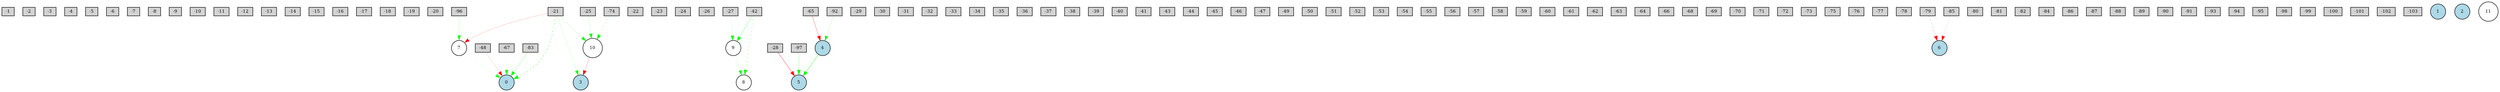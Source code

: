 digraph {
	node [fontsize=9 height=0.2 shape=circle width=0.2]
		-1 [fillcolor=lightgray shape=box style=filled]
		-2 [fillcolor=lightgray shape=box style=filled]
		-3 [fillcolor=lightgray shape=box style=filled]
		-4 [fillcolor=lightgray shape=box style=filled]
		-5 [fillcolor=lightgray shape=box style=filled]
		-6 [fillcolor=lightgray shape=box style=filled]
		-7 [fillcolor=lightgray shape=box style=filled]
		-8 [fillcolor=lightgray shape=box style=filled]
		-9 [fillcolor=lightgray shape=box style=filled]
		-10 [fillcolor=lightgray shape=box style=filled]
		-11 [fillcolor=lightgray shape=box style=filled]
		-12 [fillcolor=lightgray shape=box style=filled]
		-13 [fillcolor=lightgray shape=box style=filled]
		-14 [fillcolor=lightgray shape=box style=filled]
		-15 [fillcolor=lightgray shape=box style=filled]
		-16 [fillcolor=lightgray shape=box style=filled]
		-17 [fillcolor=lightgray shape=box style=filled]
		-18 [fillcolor=lightgray shape=box style=filled]
		-19 [fillcolor=lightgray shape=box style=filled]
		-20 [fillcolor=lightgray shape=box style=filled]
		-21 [fillcolor=lightgray shape=box style=filled]
		-22 [fillcolor=lightgray shape=box style=filled]
		-23 [fillcolor=lightgray shape=box style=filled]
		-24 [fillcolor=lightgray shape=box style=filled]
		-25 [fillcolor=lightgray shape=box style=filled]
		-26 [fillcolor=lightgray shape=box style=filled]
		-27 [fillcolor=lightgray shape=box style=filled]
		-28 [fillcolor=lightgray shape=box style=filled]
		-29 [fillcolor=lightgray shape=box style=filled]
		-30 [fillcolor=lightgray shape=box style=filled]
		-31 [fillcolor=lightgray shape=box style=filled]
		-32 [fillcolor=lightgray shape=box style=filled]
		-33 [fillcolor=lightgray shape=box style=filled]
		-34 [fillcolor=lightgray shape=box style=filled]
		-35 [fillcolor=lightgray shape=box style=filled]
		-36 [fillcolor=lightgray shape=box style=filled]
		-37 [fillcolor=lightgray shape=box style=filled]
		-38 [fillcolor=lightgray shape=box style=filled]
		-39 [fillcolor=lightgray shape=box style=filled]
		-40 [fillcolor=lightgray shape=box style=filled]
		-41 [fillcolor=lightgray shape=box style=filled]
		-42 [fillcolor=lightgray shape=box style=filled]
		-43 [fillcolor=lightgray shape=box style=filled]
		-44 [fillcolor=lightgray shape=box style=filled]
		-45 [fillcolor=lightgray shape=box style=filled]
		-46 [fillcolor=lightgray shape=box style=filled]
		-47 [fillcolor=lightgray shape=box style=filled]
		-48 [fillcolor=lightgray shape=box style=filled]
		-49 [fillcolor=lightgray shape=box style=filled]
		-50 [fillcolor=lightgray shape=box style=filled]
		-51 [fillcolor=lightgray shape=box style=filled]
		-52 [fillcolor=lightgray shape=box style=filled]
		-53 [fillcolor=lightgray shape=box style=filled]
		-54 [fillcolor=lightgray shape=box style=filled]
		-55 [fillcolor=lightgray shape=box style=filled]
		-56 [fillcolor=lightgray shape=box style=filled]
		-57 [fillcolor=lightgray shape=box style=filled]
		-58 [fillcolor=lightgray shape=box style=filled]
		-59 [fillcolor=lightgray shape=box style=filled]
		-60 [fillcolor=lightgray shape=box style=filled]
		-61 [fillcolor=lightgray shape=box style=filled]
		-62 [fillcolor=lightgray shape=box style=filled]
		-63 [fillcolor=lightgray shape=box style=filled]
		-64 [fillcolor=lightgray shape=box style=filled]
		-65 [fillcolor=lightgray shape=box style=filled]
		-66 [fillcolor=lightgray shape=box style=filled]
		-67 [fillcolor=lightgray shape=box style=filled]
		-68 [fillcolor=lightgray shape=box style=filled]
		-69 [fillcolor=lightgray shape=box style=filled]
		-70 [fillcolor=lightgray shape=box style=filled]
		-71 [fillcolor=lightgray shape=box style=filled]
		-72 [fillcolor=lightgray shape=box style=filled]
		-73 [fillcolor=lightgray shape=box style=filled]
		-74 [fillcolor=lightgray shape=box style=filled]
		-75 [fillcolor=lightgray shape=box style=filled]
		-76 [fillcolor=lightgray shape=box style=filled]
		-77 [fillcolor=lightgray shape=box style=filled]
		-78 [fillcolor=lightgray shape=box style=filled]
		-79 [fillcolor=lightgray shape=box style=filled]
		-80 [fillcolor=lightgray shape=box style=filled]
		-81 [fillcolor=lightgray shape=box style=filled]
		-82 [fillcolor=lightgray shape=box style=filled]
		-83 [fillcolor=lightgray shape=box style=filled]
		-84 [fillcolor=lightgray shape=box style=filled]
		-85 [fillcolor=lightgray shape=box style=filled]
		-86 [fillcolor=lightgray shape=box style=filled]
		-87 [fillcolor=lightgray shape=box style=filled]
		-88 [fillcolor=lightgray shape=box style=filled]
		-89 [fillcolor=lightgray shape=box style=filled]
		-90 [fillcolor=lightgray shape=box style=filled]
		-91 [fillcolor=lightgray shape=box style=filled]
		-92 [fillcolor=lightgray shape=box style=filled]
		-93 [fillcolor=lightgray shape=box style=filled]
		-94 [fillcolor=lightgray shape=box style=filled]
		-95 [fillcolor=lightgray shape=box style=filled]
		-96 [fillcolor=lightgray shape=box style=filled]
		-97 [fillcolor=lightgray shape=box style=filled]
		-98 [fillcolor=lightgray shape=box style=filled]
		-99 [fillcolor=lightgray shape=box style=filled]
		-100 [fillcolor=lightgray shape=box style=filled]
		-101 [fillcolor=lightgray shape=box style=filled]
		-102 [fillcolor=lightgray shape=box style=filled]
		-103 [fillcolor=lightgray shape=box style=filled]
		0 [fillcolor=lightblue style=filled]
		1 [fillcolor=lightblue style=filled]
		2 [fillcolor=lightblue style=filled]
		3 [fillcolor=lightblue style=filled]
		4 [fillcolor=lightblue style=filled]
		5 [fillcolor=lightblue style=filled]
		6 [fillcolor=lightblue style=filled]
		7 [fillcolor=white style=filled]
		8 [fillcolor=white style=filled]
		9 [fillcolor=white style=filled]
		10 [fillcolor=white style=filled]
		11 [fillcolor=white style=filled]
			-28 -> 5 [color=red penwidth=0.5197985319163443 style=solid]
			-85 -> 6 [color=red penwidth=0.10290487408056757 style=solid]
			-21 -> 0 [color=green penwidth=0.7452516637314305 style=dotted]
			-83 -> 0 [color=green penwidth=0.2852672155233399 style=solid]
			-79 -> 6 [color=red penwidth=0.3852826564776577 style=dotted]
			-21 -> 3 [color=green penwidth=0.16371589951267107 style=solid]
			-67 -> 0 [color=green penwidth=0.16016041153852056 style=dotted]
			-21 -> 7 [color=red penwidth=0.1839362634477908 style=solid]
			7 -> 0 [color=green penwidth=0.18276594549065994 style=dotted]
			-92 -> 4 [color=green penwidth=0.20476311650237933 style=solid]
			4 -> 5 [color=green penwidth=0.5379656671677461 style=solid]
			-21 -> 10 [color=green penwidth=0.14810179168698684 style=solid]
			10 -> 3 [color=red penwidth=0.2949728305582133 style=solid]
			-48 -> 0 [color=red penwidth=0.1478741719451216 style=solid]
			-42 -> 8 [color=green penwidth=0.5232307195855187 style=dotted]
			-96 -> 7 [color=green penwidth=0.17596135599921106 style=solid]
			-25 -> 10 [color=green penwidth=0.16573382597853797 style=solid]
			-42 -> 9 [color=green penwidth=0.3379220684115928 style=solid]
			9 -> 8 [color=green penwidth=0.15477331548716844 style=solid]
			-74 -> 10 [color=green penwidth=0.37178207012724396 style=dotted]
			-65 -> 4 [color=red penwidth=0.4066579097476619 style=solid]
			-97 -> 5 [color=green penwidth=0.29869117947974444 style=solid]
			-27 -> 9 [color=green penwidth=0.12508548164656613 style=solid]
}